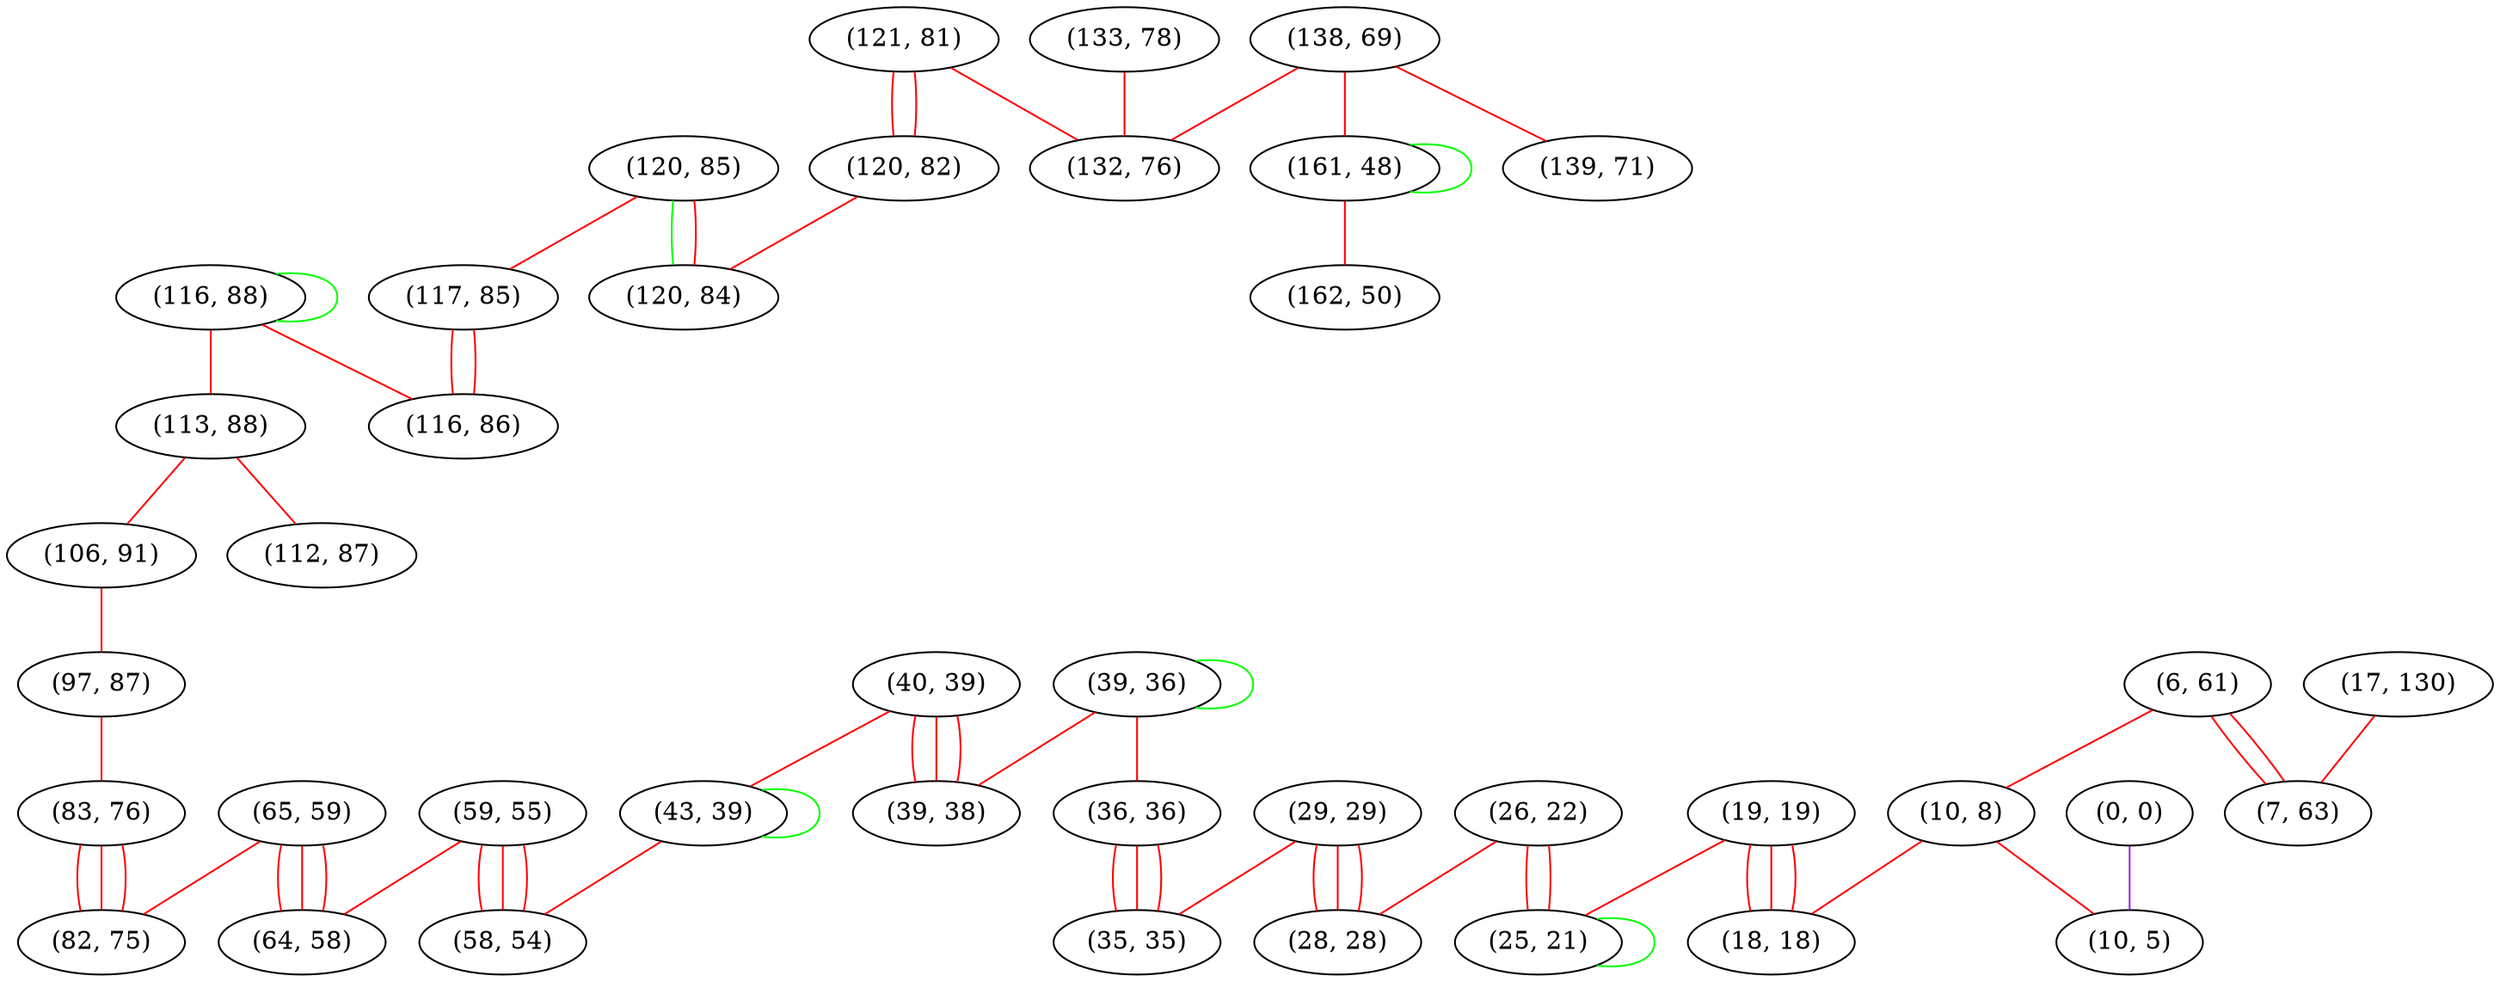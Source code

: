 graph "" {
"(59, 55)";
"(26, 22)";
"(19, 19)";
"(6, 61)";
"(116, 88)";
"(65, 59)";
"(120, 85)";
"(64, 58)";
"(10, 8)";
"(138, 69)";
"(117, 85)";
"(17, 130)";
"(133, 78)";
"(39, 36)";
"(36, 36)";
"(7, 63)";
"(121, 81)";
"(0, 0)";
"(120, 82)";
"(139, 71)";
"(113, 88)";
"(132, 76)";
"(106, 91)";
"(40, 39)";
"(25, 21)";
"(29, 29)";
"(43, 39)";
"(10, 5)";
"(35, 35)";
"(97, 87)";
"(39, 38)";
"(28, 28)";
"(112, 87)";
"(83, 76)";
"(58, 54)";
"(18, 18)";
"(116, 86)";
"(82, 75)";
"(161, 48)";
"(162, 50)";
"(120, 84)";
"(59, 55)" -- "(58, 54)"  [color=red, key=0, weight=1];
"(59, 55)" -- "(58, 54)"  [color=red, key=1, weight=1];
"(59, 55)" -- "(58, 54)"  [color=red, key=2, weight=1];
"(59, 55)" -- "(64, 58)"  [color=red, key=0, weight=1];
"(26, 22)" -- "(25, 21)"  [color=red, key=0, weight=1];
"(26, 22)" -- "(25, 21)"  [color=red, key=1, weight=1];
"(26, 22)" -- "(28, 28)"  [color=red, key=0, weight=1];
"(19, 19)" -- "(25, 21)"  [color=red, key=0, weight=1];
"(19, 19)" -- "(18, 18)"  [color=red, key=0, weight=1];
"(19, 19)" -- "(18, 18)"  [color=red, key=1, weight=1];
"(19, 19)" -- "(18, 18)"  [color=red, key=2, weight=1];
"(6, 61)" -- "(10, 8)"  [color=red, key=0, weight=1];
"(6, 61)" -- "(7, 63)"  [color=red, key=0, weight=1];
"(6, 61)" -- "(7, 63)"  [color=red, key=1, weight=1];
"(116, 88)" -- "(113, 88)"  [color=red, key=0, weight=1];
"(116, 88)" -- "(116, 86)"  [color=red, key=0, weight=1];
"(116, 88)" -- "(116, 88)"  [color=green, key=0, weight=2];
"(65, 59)" -- "(82, 75)"  [color=red, key=0, weight=1];
"(65, 59)" -- "(64, 58)"  [color=red, key=0, weight=1];
"(65, 59)" -- "(64, 58)"  [color=red, key=1, weight=1];
"(65, 59)" -- "(64, 58)"  [color=red, key=2, weight=1];
"(120, 85)" -- "(117, 85)"  [color=red, key=0, weight=1];
"(120, 85)" -- "(120, 84)"  [color=green, key=0, weight=2];
"(120, 85)" -- "(120, 84)"  [color=red, key=1, weight=1];
"(10, 8)" -- "(10, 5)"  [color=red, key=0, weight=1];
"(10, 8)" -- "(18, 18)"  [color=red, key=0, weight=1];
"(138, 69)" -- "(139, 71)"  [color=red, key=0, weight=1];
"(138, 69)" -- "(161, 48)"  [color=red, key=0, weight=1];
"(138, 69)" -- "(132, 76)"  [color=red, key=0, weight=1];
"(117, 85)" -- "(116, 86)"  [color=red, key=0, weight=1];
"(117, 85)" -- "(116, 86)"  [color=red, key=1, weight=1];
"(17, 130)" -- "(7, 63)"  [color=red, key=0, weight=1];
"(133, 78)" -- "(132, 76)"  [color=red, key=0, weight=1];
"(39, 36)" -- "(39, 36)"  [color=green, key=0, weight=2];
"(39, 36)" -- "(39, 38)"  [color=red, key=0, weight=1];
"(39, 36)" -- "(36, 36)"  [color=red, key=0, weight=1];
"(36, 36)" -- "(35, 35)"  [color=red, key=0, weight=1];
"(36, 36)" -- "(35, 35)"  [color=red, key=1, weight=1];
"(36, 36)" -- "(35, 35)"  [color=red, key=2, weight=1];
"(121, 81)" -- "(132, 76)"  [color=red, key=0, weight=1];
"(121, 81)" -- "(120, 82)"  [color=red, key=0, weight=1];
"(121, 81)" -- "(120, 82)"  [color=red, key=1, weight=1];
"(0, 0)" -- "(10, 5)"  [color=purple, key=0, weight=4];
"(120, 82)" -- "(120, 84)"  [color=red, key=0, weight=1];
"(113, 88)" -- "(106, 91)"  [color=red, key=0, weight=1];
"(113, 88)" -- "(112, 87)"  [color=red, key=0, weight=1];
"(106, 91)" -- "(97, 87)"  [color=red, key=0, weight=1];
"(40, 39)" -- "(43, 39)"  [color=red, key=0, weight=1];
"(40, 39)" -- "(39, 38)"  [color=red, key=0, weight=1];
"(40, 39)" -- "(39, 38)"  [color=red, key=1, weight=1];
"(40, 39)" -- "(39, 38)"  [color=red, key=2, weight=1];
"(25, 21)" -- "(25, 21)"  [color=green, key=0, weight=2];
"(29, 29)" -- "(28, 28)"  [color=red, key=0, weight=1];
"(29, 29)" -- "(28, 28)"  [color=red, key=1, weight=1];
"(29, 29)" -- "(28, 28)"  [color=red, key=2, weight=1];
"(29, 29)" -- "(35, 35)"  [color=red, key=0, weight=1];
"(43, 39)" -- "(43, 39)"  [color=green, key=0, weight=2];
"(43, 39)" -- "(58, 54)"  [color=red, key=0, weight=1];
"(97, 87)" -- "(83, 76)"  [color=red, key=0, weight=1];
"(83, 76)" -- "(82, 75)"  [color=red, key=0, weight=1];
"(83, 76)" -- "(82, 75)"  [color=red, key=1, weight=1];
"(83, 76)" -- "(82, 75)"  [color=red, key=2, weight=1];
"(161, 48)" -- "(161, 48)"  [color=green, key=0, weight=2];
"(161, 48)" -- "(162, 50)"  [color=red, key=0, weight=1];
}
